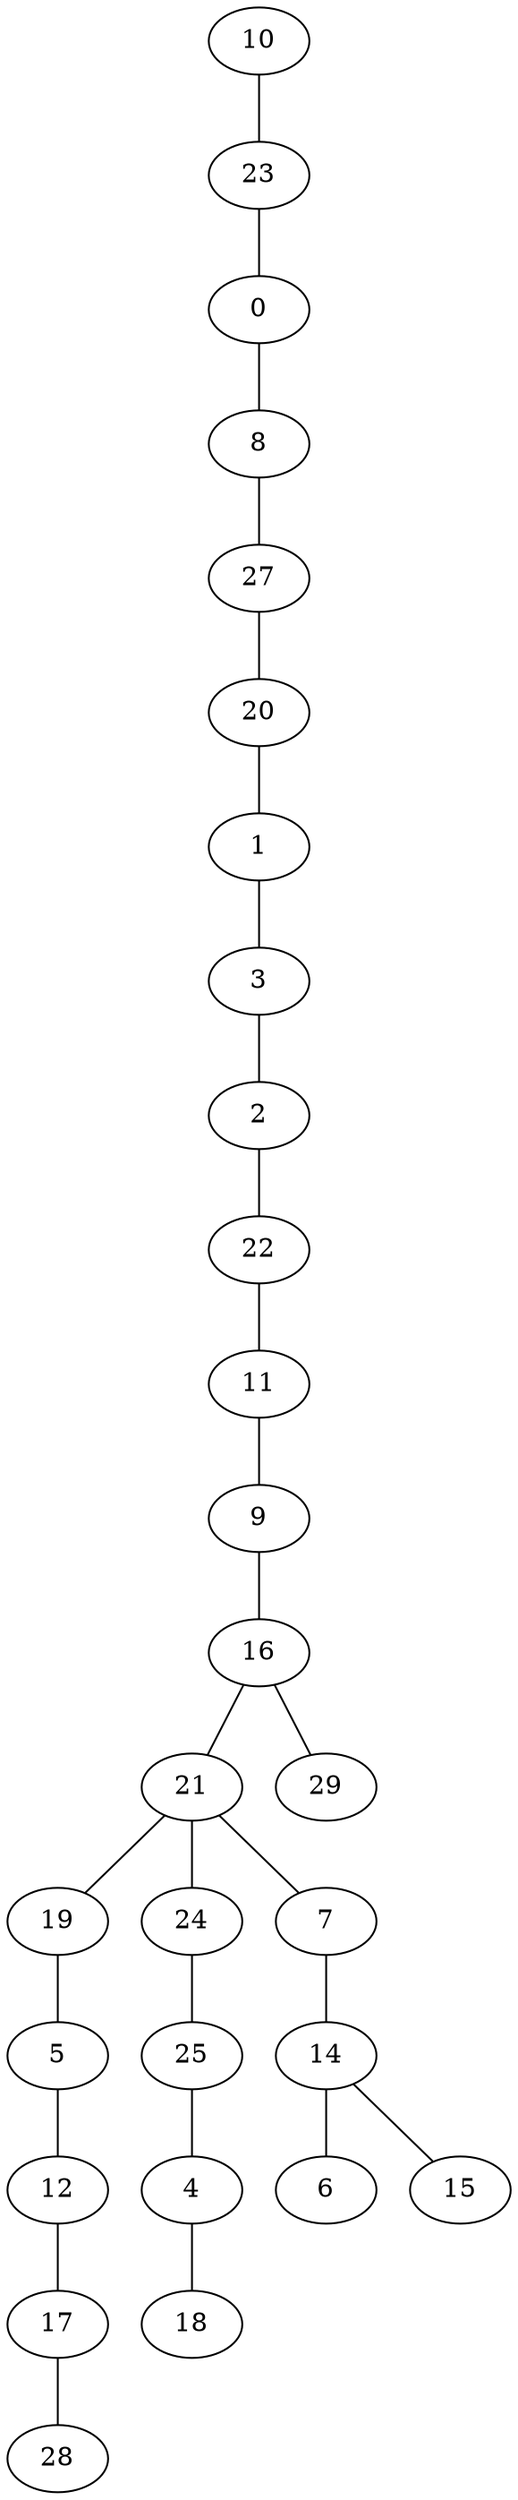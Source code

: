 graph G {
"16";
"19";
"24";
"6";
"25";
"14";
"5";
"7";
"17";
"21";
"3";
"4";
"29";
"28";
"18";
"12";
"27";
"11";
"10";
"15";
"2";
"9";
"1";
"23";
"8";
"20";
"0";
"22";
    "23" -- "0";
    "0" -- "8";
    "21" -- "24";
    "3" -- "2";
    "12" -- "17";
    "21" -- "7";
    "27" -- "20";
    "25" -- "4";
    "5" -- "12";
    "1" -- "3";
    "16" -- "29";
    "17" -- "28";
    "14" -- "6";
    "2" -- "22";
    "21" -- "19";
    "22" -- "11";
    "11" -- "9";
    "9" -- "16";
    "20" -- "1";
    "16" -- "21";
    "14" -- "15";
    "10" -- "23";
    "8" -- "27";
    "19" -- "5";
    "4" -- "18";
    "7" -- "14";
    "24" -- "25";
}
